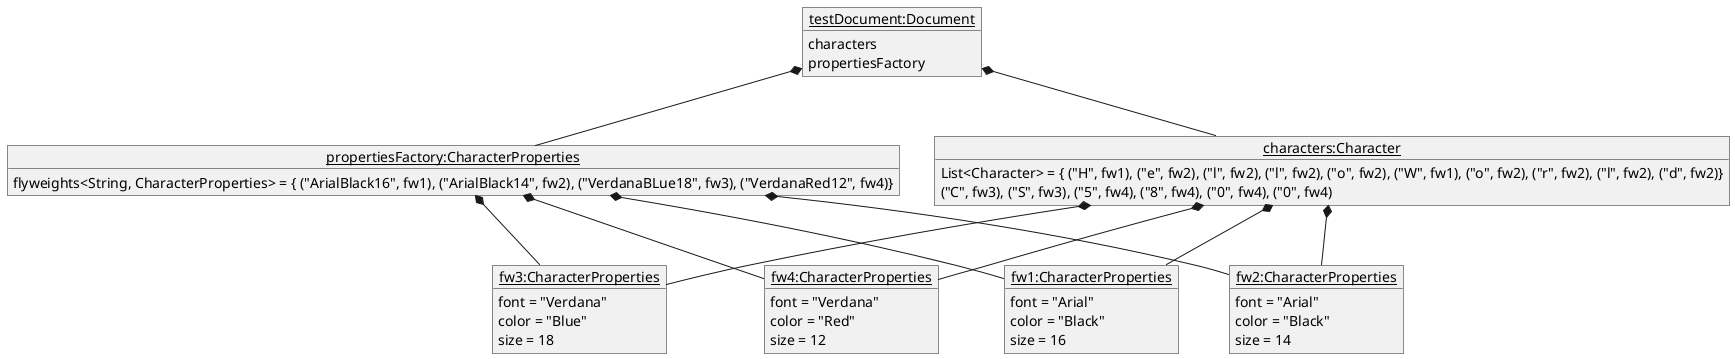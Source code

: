 @startuml
'https://plantuml.com/object-diagram

object "<u>testDocument:Document</u>" as testDocument{
characters
propertiesFactory
}

object "<u>propertiesFactory:CharacterProperties</u>" as propertiesFactory{
flyweights<String, CharacterProperties> = { ("ArialBlack16", fw1), ("ArialBlack14", fw2), ("VerdanaBLue18", fw3), ("VerdanaRed12", fw4)}
}

object "<u>characters:Character</u>" as characters{
List<Character> = { ("H", fw1), ("e", fw2), ("l", fw2), ("l", fw2), ("o", fw2), ("W", fw1), ("o", fw2), ("r", fw2), ("l", fw2), ("d", fw2)}
("C", fw3), ("S", fw3), ("5", fw4), ("8", fw4), ("0", fw4), ("0", fw4)
}

object "<u>fw1:CharacterProperties</u>" as fw1{
font = "Arial"
color = "Black"
size = 16
}

object "<u>fw2:CharacterProperties</u>" as fw2{
font = "Arial"
color = "Black"
size = 14
}
object "<u>fw3:CharacterProperties</u>" as fw3{
font = "Verdana"
color = "Blue"
size = 18
}
object "<u>fw4:CharacterProperties</u>" as fw4{
font = "Verdana"
color = "Red"
size = 12
}


testDocument *-- characters
testDocument *-- propertiesFactory
characters *-- fw1
characters *-- fw2
characters *-- fw3
characters *-- fw4
propertiesFactory *-- fw1
propertiesFactory *-- fw2
propertiesFactory *-- fw3
propertiesFactory *-- fw4

@enduml
